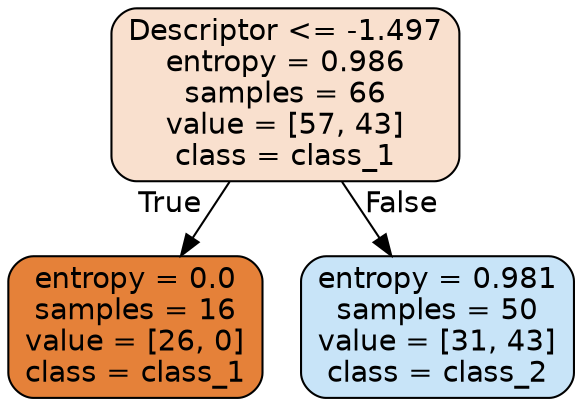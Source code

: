 digraph Tree {
node [shape=box, style="filled, rounded", color="black", fontname="helvetica"] ;
edge [fontname="helvetica"] ;
0 [label="Descriptor <= -1.497\nentropy = 0.986\nsamples = 66\nvalue = [57, 43]\nclass = class_1", fillcolor="#f9e0ce"] ;
1 [label="entropy = 0.0\nsamples = 16\nvalue = [26, 0]\nclass = class_1", fillcolor="#e58139"] ;
0 -> 1 [labeldistance=2.5, labelangle=45, headlabel="True"] ;
2 [label="entropy = 0.981\nsamples = 50\nvalue = [31, 43]\nclass = class_2", fillcolor="#c8e4f8"] ;
0 -> 2 [labeldistance=2.5, labelangle=-45, headlabel="False"] ;
}